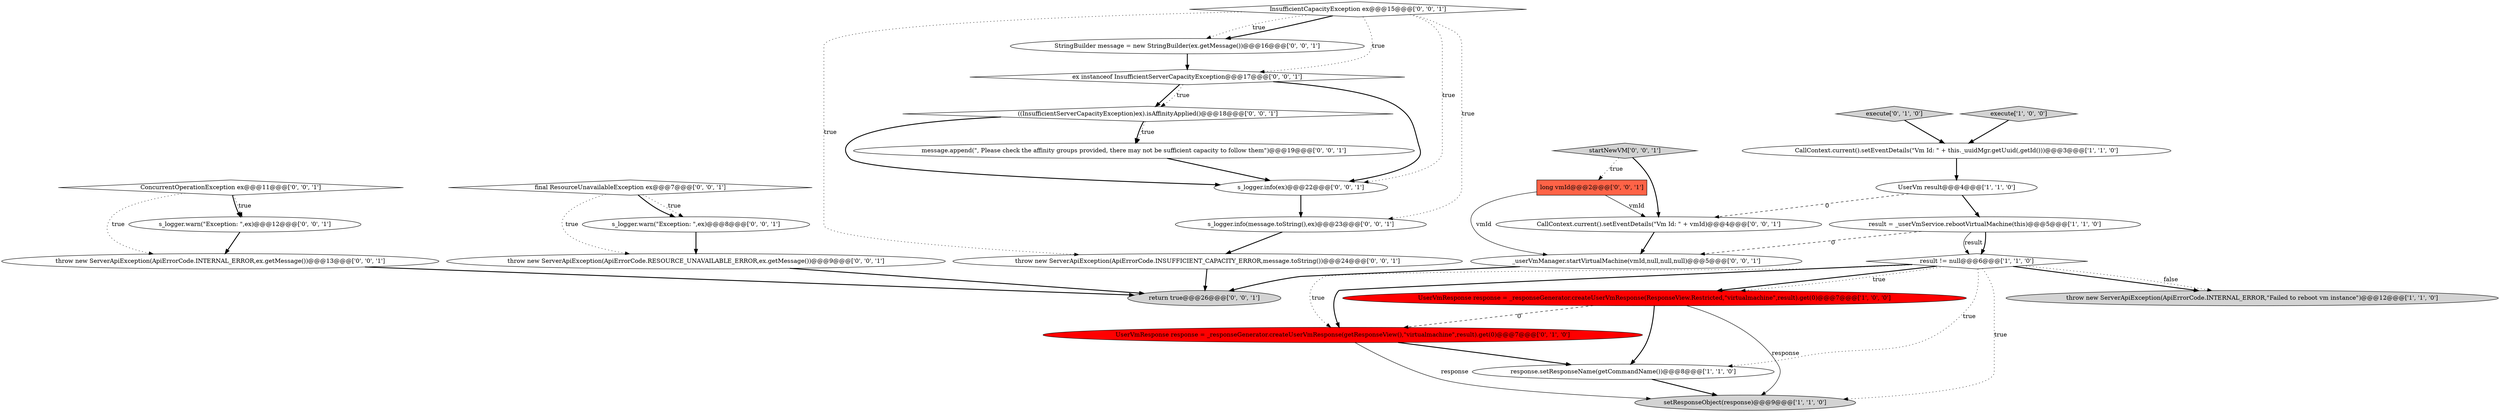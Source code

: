 digraph {
24 [style = filled, label = "ConcurrentOperationException ex@@@11@@@['0', '0', '1']", fillcolor = white, shape = diamond image = "AAA0AAABBB3BBB"];
19 [style = filled, label = "throw new ServerApiException(ApiErrorCode.RESOURCE_UNAVAILABLE_ERROR,ex.getMessage())@@@9@@@['0', '0', '1']", fillcolor = white, shape = ellipse image = "AAA0AAABBB3BBB"];
1 [style = filled, label = "throw new ServerApiException(ApiErrorCode.INTERNAL_ERROR,\"Failed to reboot vm instance\")@@@12@@@['1', '1', '0']", fillcolor = lightgray, shape = ellipse image = "AAA0AAABBB1BBB"];
20 [style = filled, label = "startNewVM['0', '0', '1']", fillcolor = lightgray, shape = diamond image = "AAA0AAABBB3BBB"];
11 [style = filled, label = "throw new ServerApiException(ApiErrorCode.INSUFFICIENT_CAPACITY_ERROR,message.toString())@@@24@@@['0', '0', '1']", fillcolor = white, shape = ellipse image = "AAA0AAABBB3BBB"];
9 [style = filled, label = "UserVmResponse response = _responseGenerator.createUserVmResponse(getResponseView(),\"virtualmachine\",result).get(0)@@@7@@@['0', '1', '0']", fillcolor = red, shape = ellipse image = "AAA1AAABBB2BBB"];
12 [style = filled, label = "StringBuilder message = new StringBuilder(ex.getMessage())@@@16@@@['0', '0', '1']", fillcolor = white, shape = ellipse image = "AAA0AAABBB3BBB"];
15 [style = filled, label = "s_logger.warn(\"Exception: \",ex)@@@12@@@['0', '0', '1']", fillcolor = white, shape = ellipse image = "AAA0AAABBB3BBB"];
14 [style = filled, label = "return true@@@26@@@['0', '0', '1']", fillcolor = lightgray, shape = ellipse image = "AAA0AAABBB3BBB"];
7 [style = filled, label = "response.setResponseName(getCommandName())@@@8@@@['1', '1', '0']", fillcolor = white, shape = ellipse image = "AAA0AAABBB1BBB"];
18 [style = filled, label = "throw new ServerApiException(ApiErrorCode.INTERNAL_ERROR,ex.getMessage())@@@13@@@['0', '0', '1']", fillcolor = white, shape = ellipse image = "AAA0AAABBB3BBB"];
2 [style = filled, label = "result = _userVmService.rebootVirtualMachine(this)@@@5@@@['1', '1', '0']", fillcolor = white, shape = ellipse image = "AAA0AAABBB1BBB"];
29 [style = filled, label = "ex instanceof InsufficientServerCapacityException@@@17@@@['0', '0', '1']", fillcolor = white, shape = diamond image = "AAA0AAABBB3BBB"];
23 [style = filled, label = "s_logger.info(message.toString(),ex)@@@23@@@['0', '0', '1']", fillcolor = white, shape = ellipse image = "AAA0AAABBB3BBB"];
5 [style = filled, label = "setResponseObject(response)@@@9@@@['1', '1', '0']", fillcolor = lightgray, shape = ellipse image = "AAA0AAABBB1BBB"];
6 [style = filled, label = "UserVmResponse response = _responseGenerator.createUserVmResponse(ResponseView.Restricted,\"virtualmachine\",result).get(0)@@@7@@@['1', '0', '0']", fillcolor = red, shape = ellipse image = "AAA1AAABBB1BBB"];
13 [style = filled, label = "message.append(\", Please check the affinity groups provided, there may not be sufficient capacity to follow them\")@@@19@@@['0', '0', '1']", fillcolor = white, shape = ellipse image = "AAA0AAABBB3BBB"];
22 [style = filled, label = "InsufficientCapacityException ex@@@15@@@['0', '0', '1']", fillcolor = white, shape = diamond image = "AAA0AAABBB3BBB"];
0 [style = filled, label = "execute['1', '0', '0']", fillcolor = lightgray, shape = diamond image = "AAA0AAABBB1BBB"];
4 [style = filled, label = "UserVm result@@@4@@@['1', '1', '0']", fillcolor = white, shape = ellipse image = "AAA0AAABBB1BBB"];
16 [style = filled, label = "final ResourceUnavailableException ex@@@7@@@['0', '0', '1']", fillcolor = white, shape = diamond image = "AAA0AAABBB3BBB"];
25 [style = filled, label = "CallContext.current().setEventDetails(\"Vm Id: \" + vmId)@@@4@@@['0', '0', '1']", fillcolor = white, shape = ellipse image = "AAA0AAABBB3BBB"];
21 [style = filled, label = "_userVmManager.startVirtualMachine(vmId,null,null,null)@@@5@@@['0', '0', '1']", fillcolor = white, shape = ellipse image = "AAA0AAABBB3BBB"];
10 [style = filled, label = "execute['0', '1', '0']", fillcolor = lightgray, shape = diamond image = "AAA0AAABBB2BBB"];
8 [style = filled, label = "CallContext.current().setEventDetails(\"Vm Id: \" + this._uuidMgr.getUuid(,getId()))@@@3@@@['1', '1', '0']", fillcolor = white, shape = ellipse image = "AAA0AAABBB1BBB"];
26 [style = filled, label = "s_logger.info(ex)@@@22@@@['0', '0', '1']", fillcolor = white, shape = ellipse image = "AAA0AAABBB3BBB"];
27 [style = filled, label = "long vmId@@@2@@@['0', '0', '1']", fillcolor = tomato, shape = box image = "AAA0AAABBB3BBB"];
17 [style = filled, label = "s_logger.warn(\"Exception: \",ex)@@@8@@@['0', '0', '1']", fillcolor = white, shape = ellipse image = "AAA0AAABBB3BBB"];
28 [style = filled, label = "((InsufficientServerCapacityException)ex).isAffinityApplied()@@@18@@@['0', '0', '1']", fillcolor = white, shape = diamond image = "AAA0AAABBB3BBB"];
3 [style = filled, label = "result != null@@@6@@@['1', '1', '0']", fillcolor = white, shape = diamond image = "AAA0AAABBB1BBB"];
16->19 [style = dotted, label="true"];
22->29 [style = dotted, label="true"];
3->7 [style = dotted, label="true"];
22->23 [style = dotted, label="true"];
3->1 [style = bold, label=""];
11->14 [style = bold, label=""];
2->3 [style = bold, label=""];
16->17 [style = dotted, label="true"];
6->9 [style = dashed, label="0"];
20->27 [style = dotted, label="true"];
3->6 [style = bold, label=""];
28->13 [style = bold, label=""];
28->26 [style = bold, label=""];
22->11 [style = dotted, label="true"];
27->25 [style = solid, label="vmId"];
4->2 [style = bold, label=""];
16->17 [style = bold, label=""];
3->9 [style = dotted, label="true"];
3->6 [style = dotted, label="true"];
9->7 [style = bold, label=""];
20->25 [style = bold, label=""];
15->18 [style = bold, label=""];
17->19 [style = bold, label=""];
22->12 [style = dotted, label="true"];
29->26 [style = bold, label=""];
29->28 [style = bold, label=""];
3->9 [style = bold, label=""];
4->25 [style = dashed, label="0"];
7->5 [style = bold, label=""];
3->5 [style = dotted, label="true"];
12->29 [style = bold, label=""];
19->14 [style = bold, label=""];
10->8 [style = bold, label=""];
29->28 [style = dotted, label="true"];
22->26 [style = dotted, label="true"];
2->21 [style = dashed, label="0"];
13->26 [style = bold, label=""];
22->12 [style = bold, label=""];
26->23 [style = bold, label=""];
24->15 [style = dotted, label="true"];
0->8 [style = bold, label=""];
27->21 [style = solid, label="vmId"];
9->5 [style = solid, label="response"];
8->4 [style = bold, label=""];
23->11 [style = bold, label=""];
6->7 [style = bold, label=""];
3->1 [style = dotted, label="false"];
28->13 [style = dotted, label="true"];
2->3 [style = solid, label="result"];
18->14 [style = bold, label=""];
6->5 [style = solid, label="response"];
24->18 [style = dotted, label="true"];
25->21 [style = bold, label=""];
21->14 [style = bold, label=""];
24->15 [style = bold, label=""];
}
